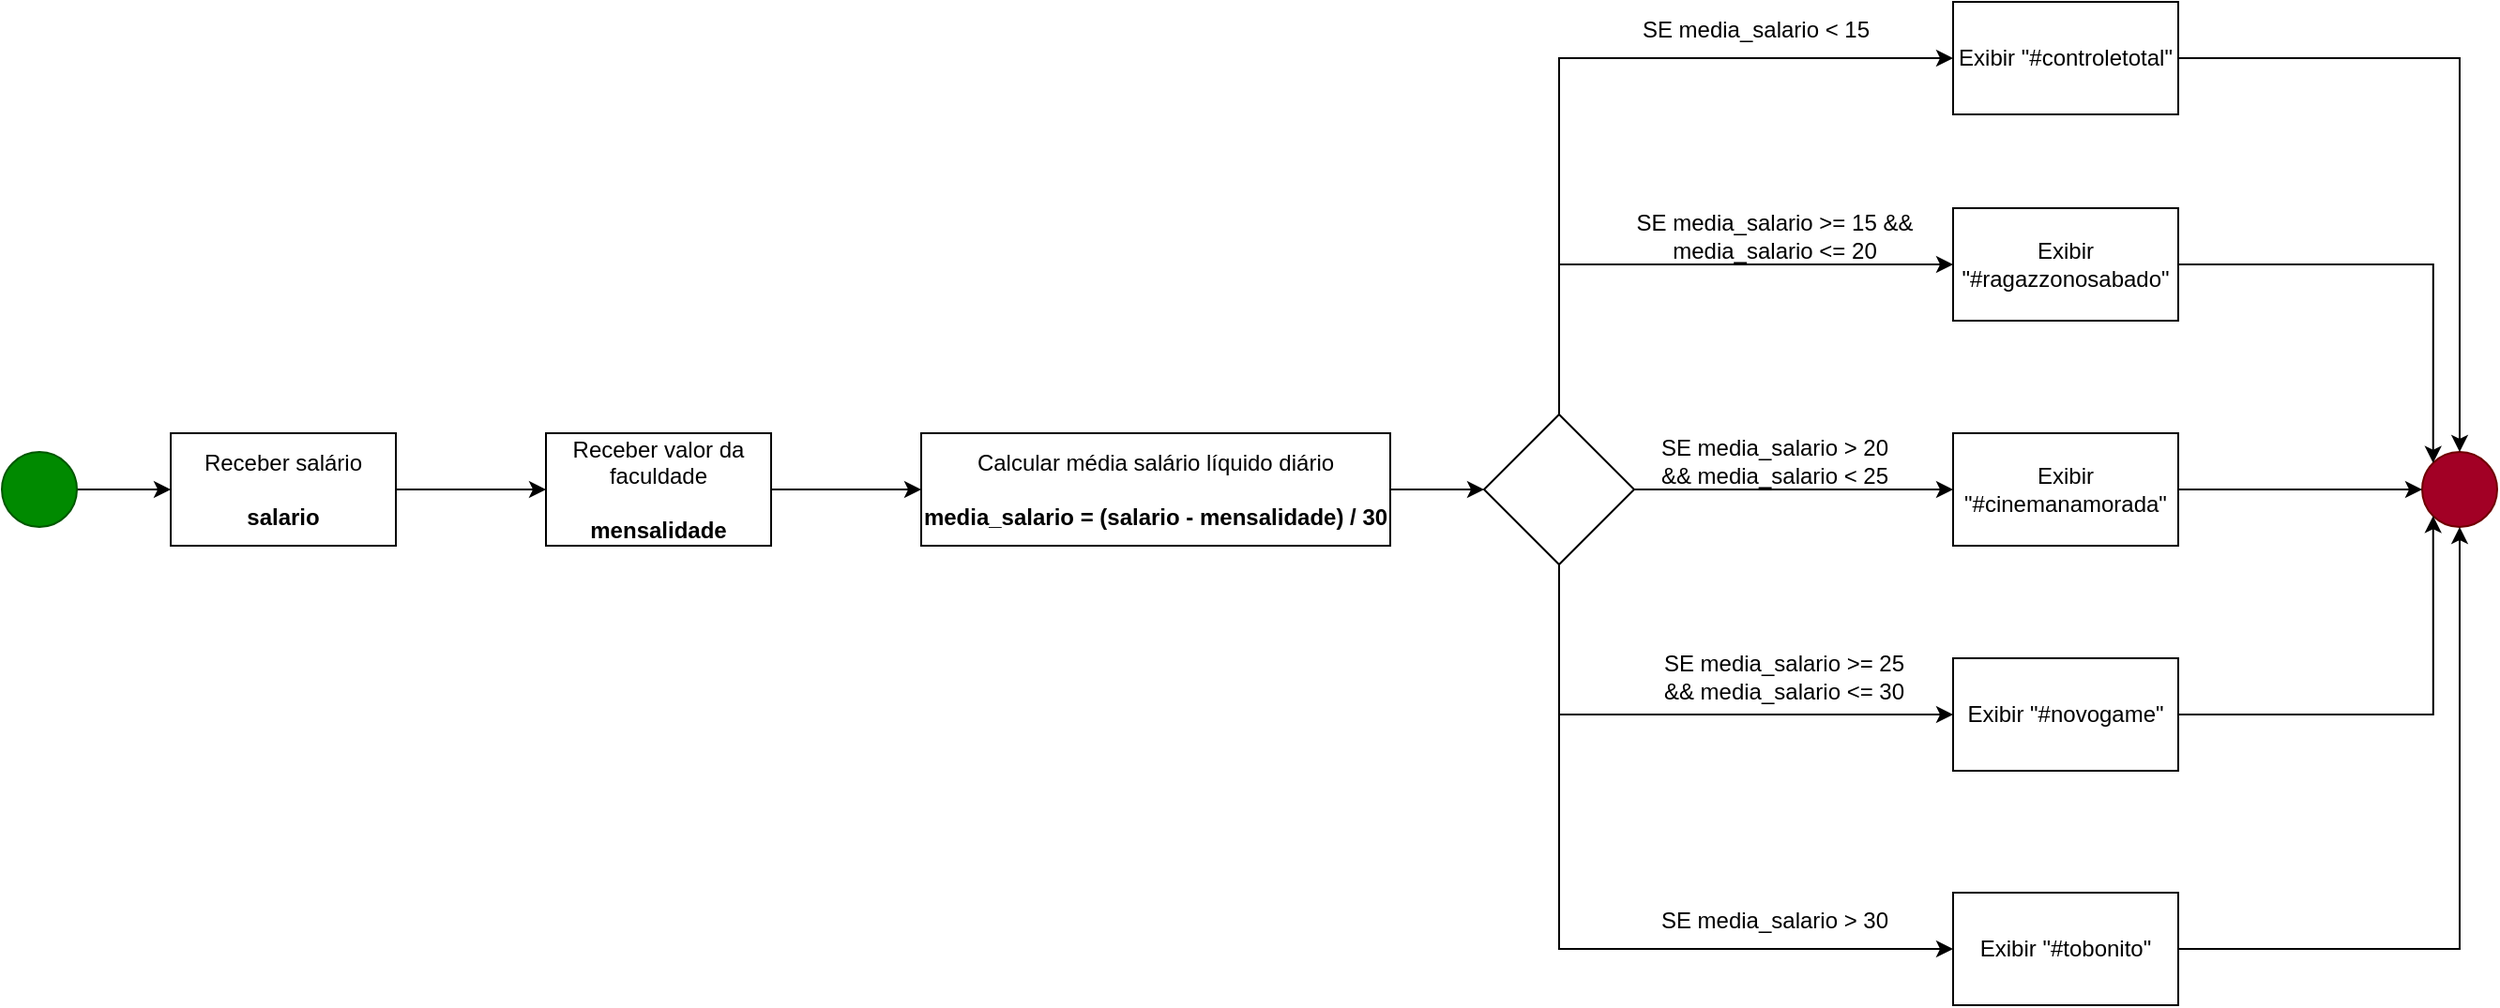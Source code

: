 <mxfile version="26.0.16">
  <diagram id="C5RBs43oDa-KdzZeNtuy" name="Page-1">
    <mxGraphModel dx="1434" dy="836" grid="1" gridSize="10" guides="1" tooltips="1" connect="1" arrows="1" fold="1" page="1" pageScale="1" pageWidth="827" pageHeight="1169" math="0" shadow="0">
      <root>
        <mxCell id="WIyWlLk6GJQsqaUBKTNV-0" />
        <mxCell id="WIyWlLk6GJQsqaUBKTNV-1" parent="WIyWlLk6GJQsqaUBKTNV-0" />
        <mxCell id="SNDbJlKmWclWnIr-ZnSY-7" value="" style="edgeStyle=orthogonalEdgeStyle;rounded=0;orthogonalLoop=1;jettySize=auto;html=1;" parent="WIyWlLk6GJQsqaUBKTNV-1" source="SNDbJlKmWclWnIr-ZnSY-1" target="SNDbJlKmWclWnIr-ZnSY-2" edge="1">
          <mxGeometry relative="1" as="geometry" />
        </mxCell>
        <mxCell id="SNDbJlKmWclWnIr-ZnSY-1" value="" style="ellipse;whiteSpace=wrap;html=1;aspect=fixed;fillColor=#008a00;strokeColor=#005700;fontColor=#ffffff;" parent="WIyWlLk6GJQsqaUBKTNV-1" vertex="1">
          <mxGeometry x="10" y="350" width="40" height="40" as="geometry" />
        </mxCell>
        <mxCell id="SNDbJlKmWclWnIr-ZnSY-9" value="" style="edgeStyle=orthogonalEdgeStyle;rounded=0;orthogonalLoop=1;jettySize=auto;html=1;" parent="WIyWlLk6GJQsqaUBKTNV-1" source="SNDbJlKmWclWnIr-ZnSY-2" target="SNDbJlKmWclWnIr-ZnSY-8" edge="1">
          <mxGeometry relative="1" as="geometry" />
        </mxCell>
        <mxCell id="SNDbJlKmWclWnIr-ZnSY-2" value="Receber salário&lt;div&gt;&lt;br&gt;&lt;/div&gt;&lt;div&gt;&lt;b&gt;salario&lt;/b&gt;&lt;/div&gt;" style="rounded=0;whiteSpace=wrap;html=1;" parent="WIyWlLk6GJQsqaUBKTNV-1" vertex="1">
          <mxGeometry x="100" y="340" width="120" height="60" as="geometry" />
        </mxCell>
        <mxCell id="SNDbJlKmWclWnIr-ZnSY-4" value="" style="ellipse;whiteSpace=wrap;html=1;aspect=fixed;fillColor=#a20025;strokeColor=#6F0000;fontColor=#ffffff;" parent="WIyWlLk6GJQsqaUBKTNV-1" vertex="1">
          <mxGeometry x="1300" y="350" width="40" height="40" as="geometry" />
        </mxCell>
        <mxCell id="SNDbJlKmWclWnIr-ZnSY-11" value="" style="edgeStyle=orthogonalEdgeStyle;rounded=0;orthogonalLoop=1;jettySize=auto;html=1;" parent="WIyWlLk6GJQsqaUBKTNV-1" source="SNDbJlKmWclWnIr-ZnSY-8" target="SNDbJlKmWclWnIr-ZnSY-10" edge="1">
          <mxGeometry relative="1" as="geometry" />
        </mxCell>
        <mxCell id="SNDbJlKmWclWnIr-ZnSY-8" value="Receber valor da faculdade&lt;div&gt;&lt;br&gt;&lt;/div&gt;&lt;div&gt;&lt;b&gt;mensalidade&lt;/b&gt;&lt;/div&gt;" style="whiteSpace=wrap;html=1;rounded=0;" parent="WIyWlLk6GJQsqaUBKTNV-1" vertex="1">
          <mxGeometry x="300" y="340" width="120" height="60" as="geometry" />
        </mxCell>
        <mxCell id="SNDbJlKmWclWnIr-ZnSY-44" value="" style="edgeStyle=orthogonalEdgeStyle;rounded=0;orthogonalLoop=1;jettySize=auto;html=1;" parent="WIyWlLk6GJQsqaUBKTNV-1" source="SNDbJlKmWclWnIr-ZnSY-10" target="SNDbJlKmWclWnIr-ZnSY-16" edge="1">
          <mxGeometry relative="1" as="geometry" />
        </mxCell>
        <mxCell id="SNDbJlKmWclWnIr-ZnSY-10" value="&lt;div&gt;&lt;span style=&quot;background-color: transparent; color: light-dark(rgb(0, 0, 0), rgb(255, 255, 255));&quot;&gt;Calcular média salário líquido diário&lt;/span&gt;&lt;/div&gt;&lt;div&gt;&lt;span style=&quot;background-color: transparent; color: light-dark(rgb(0, 0, 0), rgb(255, 255, 255));&quot;&gt;&lt;br&gt;&lt;/span&gt;&lt;/div&gt;&lt;div&gt;&lt;b&gt;media_salario = (salario - mensalidade) / 30&lt;/b&gt;&lt;/div&gt;" style="whiteSpace=wrap;html=1;rounded=0;" parent="WIyWlLk6GJQsqaUBKTNV-1" vertex="1">
          <mxGeometry x="500" y="340" width="250" height="60" as="geometry" />
        </mxCell>
        <mxCell id="SNDbJlKmWclWnIr-ZnSY-26" value="" style="edgeStyle=orthogonalEdgeStyle;rounded=0;orthogonalLoop=1;jettySize=auto;html=1;" parent="WIyWlLk6GJQsqaUBKTNV-1" source="SNDbJlKmWclWnIr-ZnSY-16" target="SNDbJlKmWclWnIr-ZnSY-25" edge="1">
          <mxGeometry relative="1" as="geometry">
            <Array as="points">
              <mxPoint x="840" y="250" />
            </Array>
          </mxGeometry>
        </mxCell>
        <mxCell id="SNDbJlKmWclWnIr-ZnSY-28" value="" style="edgeStyle=orthogonalEdgeStyle;rounded=0;orthogonalLoop=1;jettySize=auto;html=1;" parent="WIyWlLk6GJQsqaUBKTNV-1" source="SNDbJlKmWclWnIr-ZnSY-16" target="SNDbJlKmWclWnIr-ZnSY-27" edge="1">
          <mxGeometry relative="1" as="geometry">
            <Array as="points">
              <mxPoint x="840" y="490" />
            </Array>
          </mxGeometry>
        </mxCell>
        <mxCell id="SNDbJlKmWclWnIr-ZnSY-31" style="edgeStyle=orthogonalEdgeStyle;rounded=0;orthogonalLoop=1;jettySize=auto;html=1;entryX=0;entryY=0.5;entryDx=0;entryDy=0;" parent="WIyWlLk6GJQsqaUBKTNV-1" source="SNDbJlKmWclWnIr-ZnSY-16" target="SNDbJlKmWclWnIr-ZnSY-29" edge="1">
          <mxGeometry relative="1" as="geometry" />
        </mxCell>
        <mxCell id="SNDbJlKmWclWnIr-ZnSY-34" value="" style="edgeStyle=orthogonalEdgeStyle;rounded=0;orthogonalLoop=1;jettySize=auto;html=1;" parent="WIyWlLk6GJQsqaUBKTNV-1" source="SNDbJlKmWclWnIr-ZnSY-16" target="SNDbJlKmWclWnIr-ZnSY-33" edge="1">
          <mxGeometry relative="1" as="geometry">
            <Array as="points">
              <mxPoint x="840" y="140" />
            </Array>
          </mxGeometry>
        </mxCell>
        <mxCell id="SNDbJlKmWclWnIr-ZnSY-36" value="" style="edgeStyle=orthogonalEdgeStyle;rounded=0;orthogonalLoop=1;jettySize=auto;html=1;" parent="WIyWlLk6GJQsqaUBKTNV-1" source="SNDbJlKmWclWnIr-ZnSY-16" target="SNDbJlKmWclWnIr-ZnSY-35" edge="1">
          <mxGeometry relative="1" as="geometry">
            <Array as="points">
              <mxPoint x="840" y="615" />
            </Array>
          </mxGeometry>
        </mxCell>
        <mxCell id="SNDbJlKmWclWnIr-ZnSY-16" value="" style="rhombus;whiteSpace=wrap;html=1;rounded=0;" parent="WIyWlLk6GJQsqaUBKTNV-1" vertex="1">
          <mxGeometry x="800" y="330" width="80" height="80" as="geometry" />
        </mxCell>
        <mxCell id="SNDbJlKmWclWnIr-ZnSY-43" style="edgeStyle=orthogonalEdgeStyle;rounded=0;orthogonalLoop=1;jettySize=auto;html=1;entryX=0;entryY=0;entryDx=0;entryDy=0;" parent="WIyWlLk6GJQsqaUBKTNV-1" source="SNDbJlKmWclWnIr-ZnSY-25" target="SNDbJlKmWclWnIr-ZnSY-4" edge="1">
          <mxGeometry relative="1" as="geometry" />
        </mxCell>
        <mxCell id="SNDbJlKmWclWnIr-ZnSY-25" value="Exibir &quot;#ragazzonosabado&quot;" style="whiteSpace=wrap;html=1;rounded=0;" parent="WIyWlLk6GJQsqaUBKTNV-1" vertex="1">
          <mxGeometry x="1050" y="220" width="120" height="60" as="geometry" />
        </mxCell>
        <mxCell id="SNDbJlKmWclWnIr-ZnSY-42" style="edgeStyle=orthogonalEdgeStyle;rounded=0;orthogonalLoop=1;jettySize=auto;html=1;entryX=0;entryY=1;entryDx=0;entryDy=0;" parent="WIyWlLk6GJQsqaUBKTNV-1" source="SNDbJlKmWclWnIr-ZnSY-27" target="SNDbJlKmWclWnIr-ZnSY-4" edge="1">
          <mxGeometry relative="1" as="geometry" />
        </mxCell>
        <mxCell id="SNDbJlKmWclWnIr-ZnSY-27" value="Exibir &quot;#novogame&quot;" style="whiteSpace=wrap;html=1;rounded=0;" parent="WIyWlLk6GJQsqaUBKTNV-1" vertex="1">
          <mxGeometry x="1050" y="460" width="120" height="60" as="geometry" />
        </mxCell>
        <mxCell id="SNDbJlKmWclWnIr-ZnSY-39" style="edgeStyle=orthogonalEdgeStyle;rounded=0;orthogonalLoop=1;jettySize=auto;html=1;" parent="WIyWlLk6GJQsqaUBKTNV-1" source="SNDbJlKmWclWnIr-ZnSY-29" target="SNDbJlKmWclWnIr-ZnSY-4" edge="1">
          <mxGeometry relative="1" as="geometry" />
        </mxCell>
        <mxCell id="SNDbJlKmWclWnIr-ZnSY-29" value="Exibir &quot;#cinemanamorada&quot;" style="whiteSpace=wrap;html=1;rounded=0;" parent="WIyWlLk6GJQsqaUBKTNV-1" vertex="1">
          <mxGeometry x="1050" y="340" width="120" height="60" as="geometry" />
        </mxCell>
        <mxCell id="SNDbJlKmWclWnIr-ZnSY-37" style="edgeStyle=orthogonalEdgeStyle;rounded=0;orthogonalLoop=1;jettySize=auto;html=1;entryX=0.5;entryY=0;entryDx=0;entryDy=0;" parent="WIyWlLk6GJQsqaUBKTNV-1" source="SNDbJlKmWclWnIr-ZnSY-33" target="SNDbJlKmWclWnIr-ZnSY-4" edge="1">
          <mxGeometry relative="1" as="geometry" />
        </mxCell>
        <mxCell id="SNDbJlKmWclWnIr-ZnSY-33" value="Exibir &quot;#controletotal&quot;" style="whiteSpace=wrap;html=1;rounded=0;" parent="WIyWlLk6GJQsqaUBKTNV-1" vertex="1">
          <mxGeometry x="1050" y="110" width="120" height="60" as="geometry" />
        </mxCell>
        <mxCell id="SNDbJlKmWclWnIr-ZnSY-41" style="edgeStyle=orthogonalEdgeStyle;rounded=0;orthogonalLoop=1;jettySize=auto;html=1;entryX=0.5;entryY=1;entryDx=0;entryDy=0;" parent="WIyWlLk6GJQsqaUBKTNV-1" source="SNDbJlKmWclWnIr-ZnSY-35" target="SNDbJlKmWclWnIr-ZnSY-4" edge="1">
          <mxGeometry relative="1" as="geometry" />
        </mxCell>
        <mxCell id="SNDbJlKmWclWnIr-ZnSY-35" value="Exibir &quot;#tobonito&quot;" style="whiteSpace=wrap;html=1;rounded=0;" parent="WIyWlLk6GJQsqaUBKTNV-1" vertex="1">
          <mxGeometry x="1050" y="585" width="120" height="60" as="geometry" />
        </mxCell>
        <mxCell id="SNDbJlKmWclWnIr-ZnSY-45" value="SE media_salario &amp;lt; 15" style="text;html=1;align=center;verticalAlign=middle;whiteSpace=wrap;rounded=0;" parent="WIyWlLk6GJQsqaUBKTNV-1" vertex="1">
          <mxGeometry x="880" y="110" width="130" height="30" as="geometry" />
        </mxCell>
        <mxCell id="SNDbJlKmWclWnIr-ZnSY-46" value="SE media_salario &amp;gt;= 15 &amp;amp;&amp;amp; media_salario &amp;lt;= 20" style="text;html=1;align=center;verticalAlign=middle;whiteSpace=wrap;rounded=0;" parent="WIyWlLk6GJQsqaUBKTNV-1" vertex="1">
          <mxGeometry x="880" y="220" width="150" height="30" as="geometry" />
        </mxCell>
        <mxCell id="SNDbJlKmWclWnIr-ZnSY-47" value="SE media_salario &amp;gt; 20 &amp;amp;&amp;amp; media_salario &amp;lt; 25" style="text;html=1;align=center;verticalAlign=middle;whiteSpace=wrap;rounded=0;" parent="WIyWlLk6GJQsqaUBKTNV-1" vertex="1">
          <mxGeometry x="890" y="340" width="130" height="30" as="geometry" />
        </mxCell>
        <mxCell id="SNDbJlKmWclWnIr-ZnSY-48" value="SE media_salario &amp;gt;= 25 &amp;amp;&amp;amp; media_salario &amp;lt;= 30" style="text;html=1;align=center;verticalAlign=middle;whiteSpace=wrap;rounded=0;" parent="WIyWlLk6GJQsqaUBKTNV-1" vertex="1">
          <mxGeometry x="890" y="450" width="140" height="40" as="geometry" />
        </mxCell>
        <mxCell id="SNDbJlKmWclWnIr-ZnSY-49" value="SE media_salario &amp;gt; 30" style="text;html=1;align=center;verticalAlign=middle;whiteSpace=wrap;rounded=0;" parent="WIyWlLk6GJQsqaUBKTNV-1" vertex="1">
          <mxGeometry x="890" y="585" width="130" height="30" as="geometry" />
        </mxCell>
      </root>
    </mxGraphModel>
  </diagram>
</mxfile>

